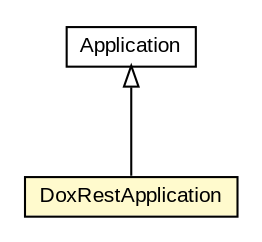 #!/usr/local/bin/dot
#
# Class diagram 
# Generated by UMLGraph version R5_6-24-gf6e263 (http://www.umlgraph.org/)
#

digraph G {
	edge [fontname="arial",fontsize=10,labelfontname="arial",labelfontsize=10];
	node [fontname="arial",fontsize=10,shape=plaintext];
	nodesep=0.25;
	ranksep=0.5;
	// net.trajano.doxdb.rest.DoxRestApplication
	c254 [label=<<table title="net.trajano.doxdb.rest.DoxRestApplication" border="0" cellborder="1" cellspacing="0" cellpadding="2" port="p" bgcolor="lemonChiffon" href="./DoxRestApplication.html">
		<tr><td><table border="0" cellspacing="0" cellpadding="1">
<tr><td align="center" balign="center"> DoxRestApplication </td></tr>
		</table></td></tr>
		</table>>, URL="./DoxRestApplication.html", fontname="arial", fontcolor="black", fontsize=10.0];
	//net.trajano.doxdb.rest.DoxRestApplication extends javax.ws.rs.core.Application
	c259:p -> c254:p [dir=back,arrowtail=empty];
	// javax.ws.rs.core.Application
	c259 [label=<<table title="javax.ws.rs.core.Application" border="0" cellborder="1" cellspacing="0" cellpadding="2" port="p" href="http://java.sun.com/j2se/1.4.2/docs/api/javax/ws/rs/core/Application.html">
		<tr><td><table border="0" cellspacing="0" cellpadding="1">
<tr><td align="center" balign="center"> Application </td></tr>
		</table></td></tr>
		</table>>, URL="http://java.sun.com/j2se/1.4.2/docs/api/javax/ws/rs/core/Application.html", fontname="arial", fontcolor="black", fontsize=10.0];
}

